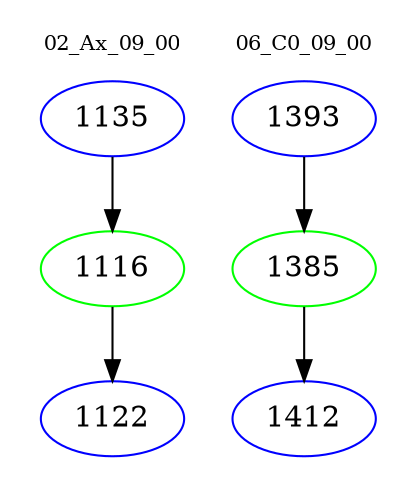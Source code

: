 digraph{
subgraph cluster_0 {
color = white
label = "02_Ax_09_00";
fontsize=10;
T0_1135 [label="1135", color="blue"]
T0_1135 -> T0_1116 [color="black"]
T0_1116 [label="1116", color="green"]
T0_1116 -> T0_1122 [color="black"]
T0_1122 [label="1122", color="blue"]
}
subgraph cluster_1 {
color = white
label = "06_C0_09_00";
fontsize=10;
T1_1393 [label="1393", color="blue"]
T1_1393 -> T1_1385 [color="black"]
T1_1385 [label="1385", color="green"]
T1_1385 -> T1_1412 [color="black"]
T1_1412 [label="1412", color="blue"]
}
}
